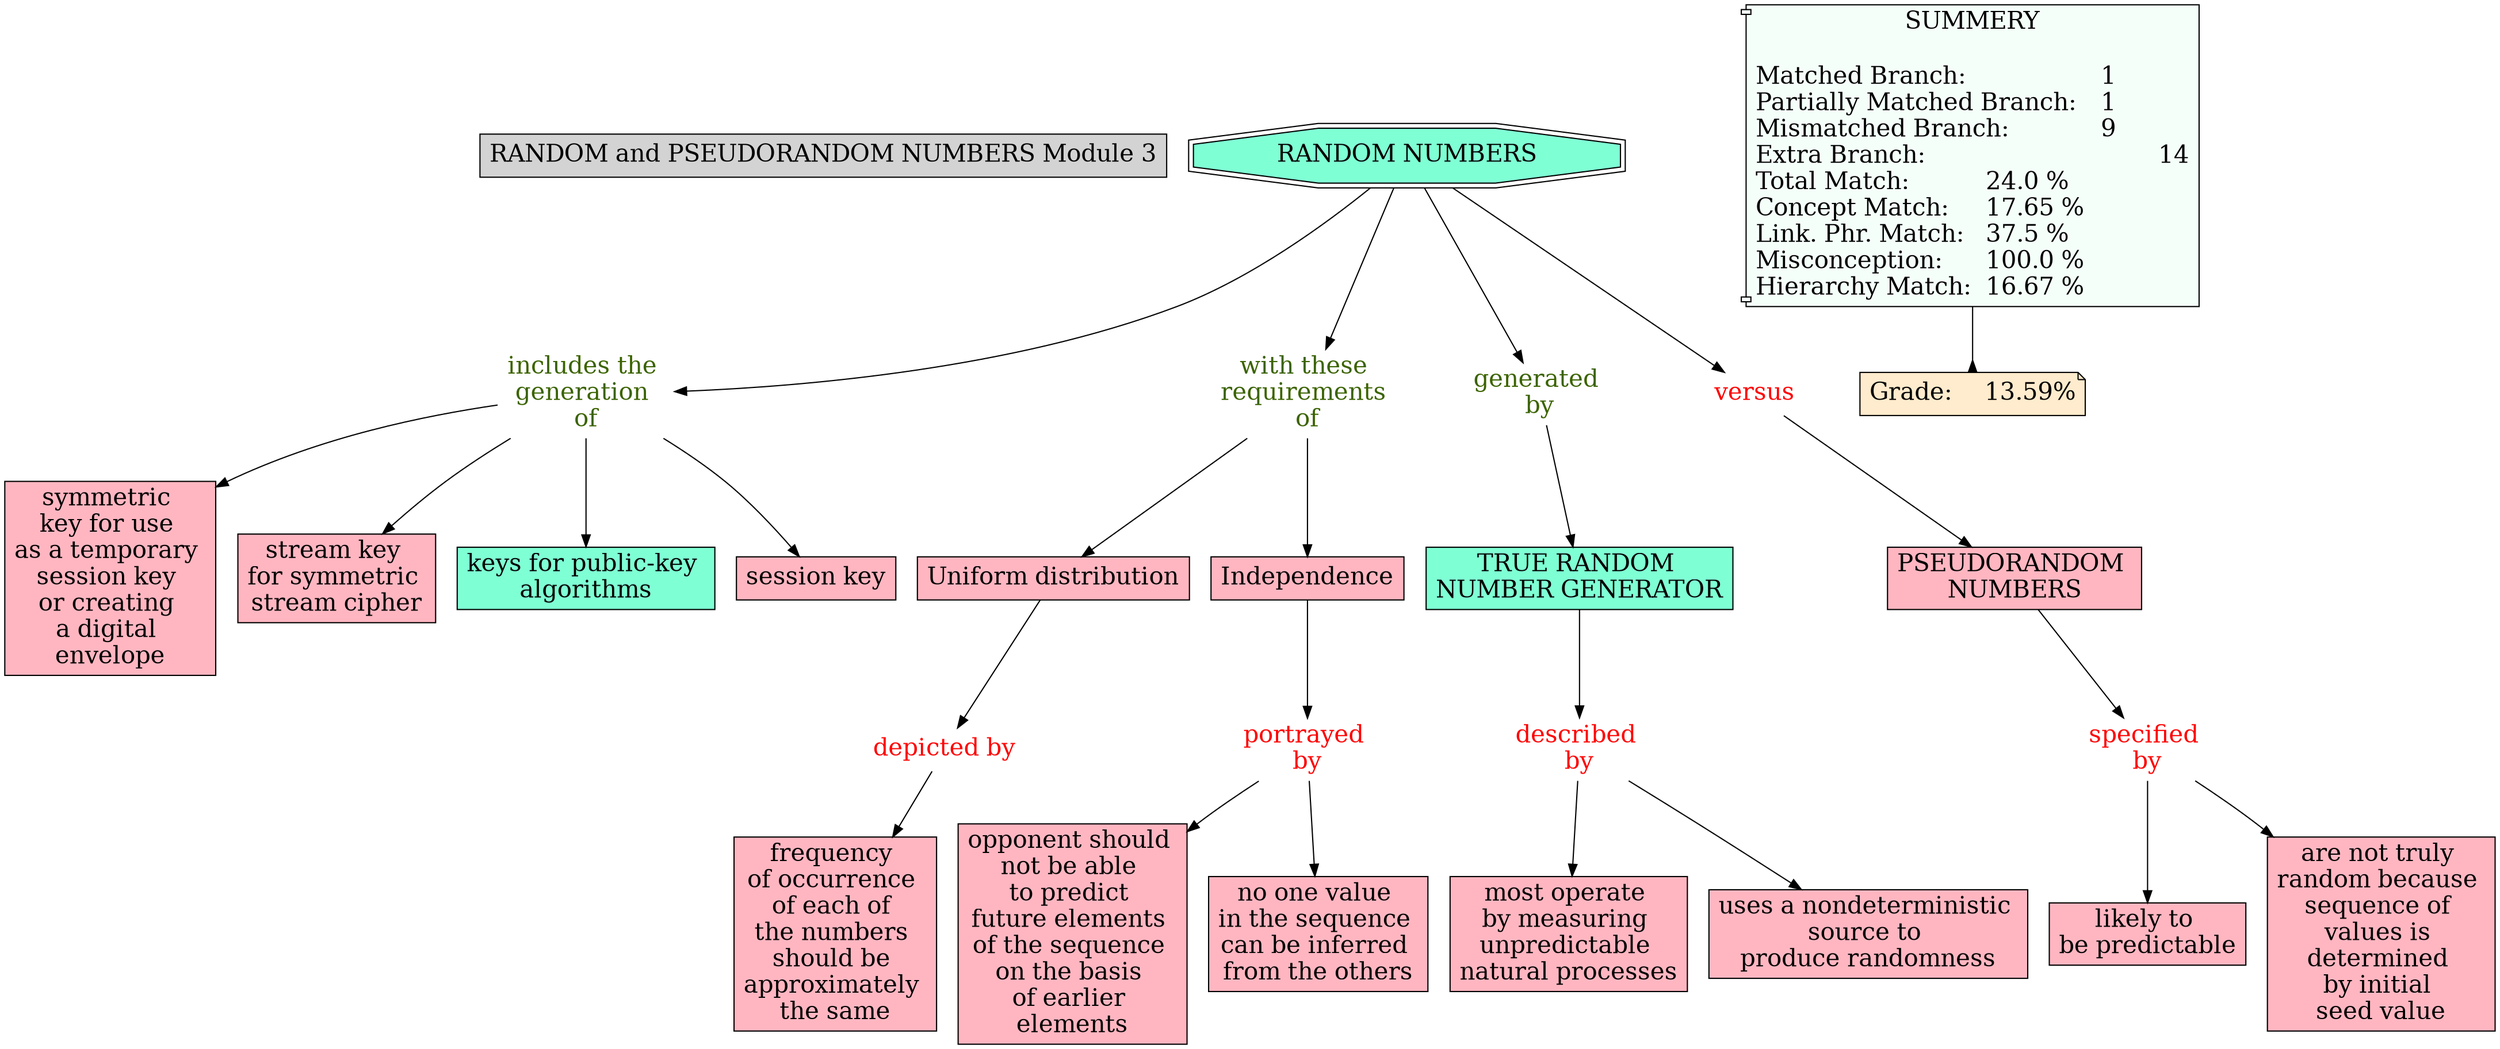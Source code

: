 // The Round Table
digraph {
	"1S3ZPZQBK-1BLDPC9-TCC" [label="RANDOM and PSEUDORANDOM NUMBERS Module 3" Gsplines=true fontsize=20 shape=rect style=filled]
	"1S63122D0-FBBGWF-169B" [label="RANDOM NUMBERS
" Gsplines=true fillcolor=aquamarine fontsize=20 shape=doubleoctagon style=filled]
	"1S631B6MN-1XKJ0BV-17JZ" [label="includes the 
generation 
of" Gsplines=true fontcolor="#3B6300" fontsize=20 shape=none]
	"1S63122D0-FBBGWF-169B" -> "1S631B6MN-1XKJ0BV-17JZ" [constraint=true]
	"1S631B6MN-1XKJ0BV-17JZ" [label="includes the 
generation 
of" Gsplines=true fontcolor="#3B6300" fontsize=20 shape=none]
	"1S6312GRB-1HMNR42-16DV" [label="symmetric 
key for use 
as a temporary 
session key 
or creating 
a digital 
envelope" Gsplines=true fillcolor="#FFB6C1" fontsize=20 shape=rect style=filled]
	"1S631B6MN-1XKJ0BV-17JZ" -> "1S6312GRB-1HMNR42-16DV" [constraint=true]
	"1S631LVLP-XBQF8-1872" [label="specified 
by" Gsplines=true fontcolor=red fontsize=20 shape=none]
	"1S631KZJW-KXRST8-17ZN" [label="likely to 
be predictable
" Gsplines=true fillcolor="#FFB6C1" fontsize=20 shape=rect style=filled]
	"1S631LVLP-XBQF8-1872" -> "1S631KZJW-KXRST8-17ZN" [constraint=true]
	"1S63182R0-1JJYCXC-17G6" [label="depicted by
" Gsplines=true fontcolor=red fontsize=20 shape=none]
	"1S63158K7-ZGWCHJ-16WM" [label="frequency 
of occurrence 
of each of 
the numbers 
should be 
approximately 
the same" Gsplines=true fillcolor="#FFB6C1" fontsize=20 shape=rect style=filled]
	"1S63182R0-1JJYCXC-17G6" -> "1S63158K7-ZGWCHJ-16WM" [constraint=true]
	"1S631977L-GVJ9Q8-17HB" [label="portrayed 
by" Gsplines=true fontcolor=red fontsize=20 shape=none]
	"1S6315DY6-ZW8FDB-16WW" [label="opponent should 
not be able 
to predict 
future elements 
of the sequence 
on the basis 
of earlier 
elements" Gsplines=true fillcolor="#FFB6C1" fontsize=20 shape=rect style=filled]
	"1S631977L-GVJ9Q8-17HB" -> "1S6315DY6-ZW8FDB-16WW" [constraint=true]
	"1S6312M3R-147K60Q-16F7" [label="Uniform distribution
" Gsplines=true fillcolor="#FFB6C1" fontsize=20 shape=rect style=filled]
	"1S63182R0-1JJYCXC-17G6" [label="depicted by
" Gsplines=true fontcolor=red fontsize=20 shape=none]
	"1S6312M3R-147K60Q-16F7" -> "1S63182R0-1JJYCXC-17G6" [constraint=true]
	"1S631LVLP-XBQF8-1872" [label="specified 
by" Gsplines=true fontcolor=red fontsize=20 shape=none]
	"1S631K4HX-53QLD-17ZC" [label="are not truly 
random because 
sequence of 
values is 
determined 
by initial 
seed value
" Gsplines=true fillcolor="#FFB6C1" fontsize=20 shape=rect style=filled]
	"1S631LVLP-XBQF8-1872" -> "1S631K4HX-53QLD-17ZC" [constraint=true]
	"1S631RSWL-1RNYTYD-18PP" [label="with these 
requirements 
of" Gsplines=true fontcolor="#3B6300" fontsize=20 shape=none]
	"1S6315H7S-28FM4D1-16X1" [label=Independence Gsplines=true fillcolor="#FFB6C1" fontsize=20 shape=rect style=filled]
	"1S631RSWL-1RNYTYD-18PP" -> "1S6315H7S-28FM4D1-16X1" [constraint=true]
	"1S63122D0-FBBGWF-169B" [label="RANDOM NUMBERS
" Gsplines=true fillcolor=aquamarine fontsize=20 shape=doubleoctagon style=filled]
	"1S631TJY1-1QVK3YY-18T2" [label="generated 
by" Gsplines=true fontcolor="#3B6300" fontsize=20 shape=none]
	"1S63122D0-FBBGWF-169B" -> "1S631TJY1-1QVK3YY-18T2" [constraint=true]
	"1S631977L-GVJ9Q8-17HB" [label="portrayed 
by" Gsplines=true fontcolor=red fontsize=20 shape=none]
	"1S6315C1L-1QWG0V7-16WR" [label="no one value 
in the sequence 
can be inferred 
from the others
" Gsplines=true fillcolor="#FFB6C1" fontsize=20 shape=rect style=filled]
	"1S631977L-GVJ9Q8-17HB" -> "1S6315C1L-1QWG0V7-16WR" [constraint=true]
	"1S631B6MN-1XKJ0BV-17JZ" [label="includes the 
generation 
of" Gsplines=true fontcolor="#3B6300" fontsize=20 shape=none]
	"1S6312FMM-QVNJGH-16DQ" [label="stream key 
for symmetric 
stream cipher
" Gsplines=true fillcolor="#FFB6C1" fontsize=20 shape=rect style=filled]
	"1S631B6MN-1XKJ0BV-17JZ" -> "1S6312FMM-QVNJGH-16DQ" [constraint=true]
	"1S631MBFS-F9S5QJ-1883" [label="TRUE RANDOM 
NUMBER GENERATOR
" Gsplines=true fillcolor=aquamarine fontsize=20 shape=rect style=filled]
	"1S631P91C-G1YQKY-18LH" [label="described 
by" Gsplines=true fontcolor=red fontsize=20 shape=none]
	"1S631MBFS-F9S5QJ-1883" -> "1S631P91C-G1YQKY-18LH" [constraint=true]
	"1S631RSWL-1RNYTYD-18PP" [label="with these 
requirements 
of" Gsplines=true fontcolor="#3B6300" fontsize=20 shape=none]
	"1S6312M3R-147K60Q-16F7" [label="Uniform distribution
" Gsplines=true fillcolor="#FFB6C1" fontsize=20 shape=rect style=filled]
	"1S631RSWL-1RNYTYD-18PP" -> "1S6312M3R-147K60Q-16F7" [constraint=true]
	"1S63122D0-FBBGWF-169B" [label="RANDOM NUMBERS
" Gsplines=true fillcolor=aquamarine fontsize=20 shape=doubleoctagon style=filled]
	"1S631RSWL-1RNYTYD-18PP" [label="with these 
requirements 
of" Gsplines=true fontcolor="#3B6300" fontsize=20 shape=none]
	"1S63122D0-FBBGWF-169B" -> "1S631RSWL-1RNYTYD-18PP" [constraint=true]
	"1S6315H7S-28FM4D1-16X1" [label=Independence Gsplines=true fillcolor="#FFB6C1" fontsize=20 shape=rect style=filled]
	"1S631977L-GVJ9Q8-17HB" [label="portrayed 
by" Gsplines=true fontcolor=red fontsize=20 shape=none]
	"1S6315H7S-28FM4D1-16X1" -> "1S631977L-GVJ9Q8-17HB" [constraint=true]
	"1S63122D0-FBBGWF-169B" [label="RANDOM NUMBERS
" Gsplines=true fillcolor=aquamarine fontsize=20 shape=doubleoctagon style=filled]
	"1S631V3BB-ZBNCRT-18TT" [label=versus Gsplines=true fontcolor=red fontsize=20 shape=none]
	"1S63122D0-FBBGWF-169B" -> "1S631V3BB-ZBNCRT-18TT" [constraint=true]
	"1S631B6MN-1XKJ0BV-17JZ" [label="includes the 
generation 
of" Gsplines=true fontcolor="#3B6300" fontsize=20 shape=none]
	"1S6312DG1-P5DXYB-16DL" [label="keys for public-key 
algorithms" Gsplines=true fillcolor=aquamarine fontsize=20 shape=rect style=filled]
	"1S631B6MN-1XKJ0BV-17JZ" -> "1S6312DG1-P5DXYB-16DL" [constraint=true]
	"1S631P91C-G1YQKY-18LH" [label="described 
by" Gsplines=true fontcolor=red fontsize=20 shape=none]
	"1S631N4QK-1P64GCX-189K" [label="most operate 
by measuring 
unpredictable 
natural processes
" Gsplines=true fillcolor="#FFB6C1" fontsize=20 shape=rect style=filled]
	"1S631P91C-G1YQKY-18LH" -> "1S631N4QK-1P64GCX-189K" [constraint=true]
	"1S631B6MN-1XKJ0BV-17JZ" [label="includes the 
generation 
of" Gsplines=true fontcolor="#3B6300" fontsize=20 shape=none]
	"1S6312HSV-B0MJJ4-16DZ" [label="session key
" Gsplines=true fillcolor="#FFB6C1" fontsize=20 shape=rect style=filled]
	"1S631B6MN-1XKJ0BV-17JZ" -> "1S6312HSV-B0MJJ4-16DZ" [constraint=true]
	"1S6312JWB-1LPY5HZ-16F3" [label="PSEUDORANDOM 
NUMBERS" Gsplines=true fillcolor="#FFB6C1" fontsize=20 shape=rect style=filled]
	"1S631LVLP-XBQF8-1872" [label="specified 
by" Gsplines=true fontcolor=red fontsize=20 shape=none]
	"1S6312JWB-1LPY5HZ-16F3" -> "1S631LVLP-XBQF8-1872" [constraint=true]
	"1S631TJY1-1QVK3YY-18T2" [label="generated 
by" Gsplines=true fontcolor="#3B6300" fontsize=20 shape=none]
	"1S631MBFS-F9S5QJ-1883" [label="TRUE RANDOM 
NUMBER GENERATOR
" Gsplines=true fillcolor=aquamarine fontsize=20 shape=rect style=filled]
	"1S631TJY1-1QVK3YY-18T2" -> "1S631MBFS-F9S5QJ-1883" [constraint=true]
	"1S631P91C-G1YQKY-18LH" [label="described 
by" Gsplines=true fontcolor=red fontsize=20 shape=none]
	"1S631N2S4-1HX91RZ-189F" [label="uses a nondeterministic 
source to 
produce randomness
" Gsplines=true fillcolor="#FFB6C1" fontsize=20 shape=rect style=filled]
	"1S631P91C-G1YQKY-18LH" -> "1S631N2S4-1HX91RZ-189F" [constraint=true]
	"1S631V3BB-ZBNCRT-18TT" [label=versus Gsplines=true fontcolor=red fontsize=20 shape=none]
	"1S6312JWB-1LPY5HZ-16F3" [label="PSEUDORANDOM 
NUMBERS" Gsplines=true fillcolor="#FFB6C1" fontsize=20 shape=rect style=filled]
	"1S631V3BB-ZBNCRT-18TT" -> "1S6312JWB-1LPY5HZ-16F3" [constraint=true]
	Stat [label="SUMMERY

Matched Branch:			1\lPartially Matched Branch:	1\lMismatched Branch:		9\lExtra Branch:				14\lTotal Match:		24.0 %\lConcept Match:	17.65 %\lLink. Phr. Match:	37.5 %\lMisconception:	100.0 %\lHierarchy Match:	16.67 %\l" Gsplines=true fillcolor="#F5FFFA" fontsize=20 shape=component style=filled]
	Grade [label="Grade:	13.59%" Gsplines=true fillcolor="#FFEBCD" fontsize=20 shape=note style=filled]
	Stat -> Grade [arrowhead=inv color=black constraint=true]
}
